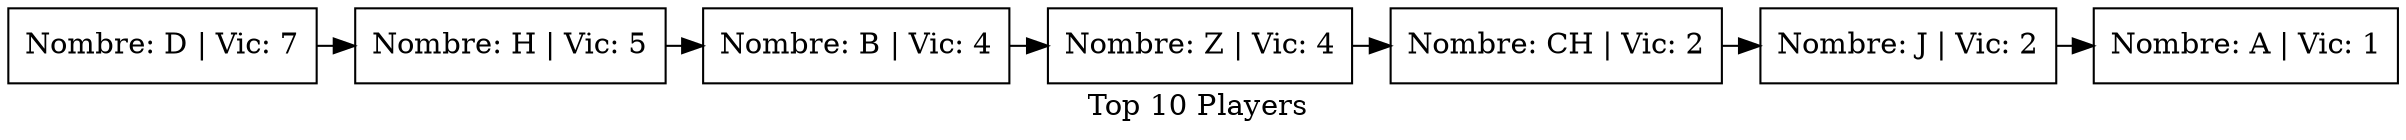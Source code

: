 digraph top{
node [shape=box];
label="Top 10 Players ";
"Nombre: D | Vic: 7"->"Nombre: H | Vic: 5";
"Nombre: H | Vic: 5"->"Nombre: B | Vic: 4";
"Nombre: B | Vic: 4"->"Nombre: Z | Vic: 4";
"Nombre: Z | Vic: 4"->"Nombre: CH | Vic: 2";
"Nombre: CH | Vic: 2"->"Nombre: J | Vic: 2";
"Nombre: J | Vic: 2"->"Nombre: A | Vic: 1";
"Nombre: A | Vic: 1";
{rank=same;"Nombre: D | Vic: 7";"Nombre: H | Vic: 5";"Nombre: B | Vic: 4";"Nombre: Z | Vic: 4";"Nombre: CH | Vic: 2";"Nombre: J | Vic: 2";"Nombre: A | Vic: 1";}
}
